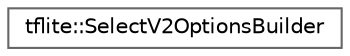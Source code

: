 digraph "Graphical Class Hierarchy"
{
 // LATEX_PDF_SIZE
  bgcolor="transparent";
  edge [fontname=Helvetica,fontsize=10,labelfontname=Helvetica,labelfontsize=10];
  node [fontname=Helvetica,fontsize=10,shape=box,height=0.2,width=0.4];
  rankdir="LR";
  Node0 [id="Node000000",label="tflite::SelectV2OptionsBuilder",height=0.2,width=0.4,color="grey40", fillcolor="white", style="filled",URL="$structtflite_1_1_select_v2_options_builder.html",tooltip=" "];
}
